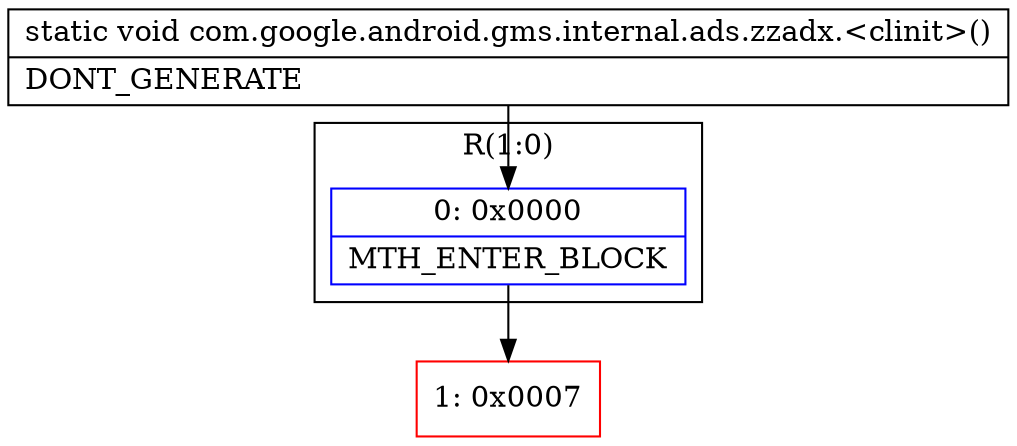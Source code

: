digraph "CFG forcom.google.android.gms.internal.ads.zzadx.\<clinit\>()V" {
subgraph cluster_Region_142383986 {
label = "R(1:0)";
node [shape=record,color=blue];
Node_0 [shape=record,label="{0\:\ 0x0000|MTH_ENTER_BLOCK\l}"];
}
Node_1 [shape=record,color=red,label="{1\:\ 0x0007}"];
MethodNode[shape=record,label="{static void com.google.android.gms.internal.ads.zzadx.\<clinit\>()  | DONT_GENERATE\l}"];
MethodNode -> Node_0;
Node_0 -> Node_1;
}

